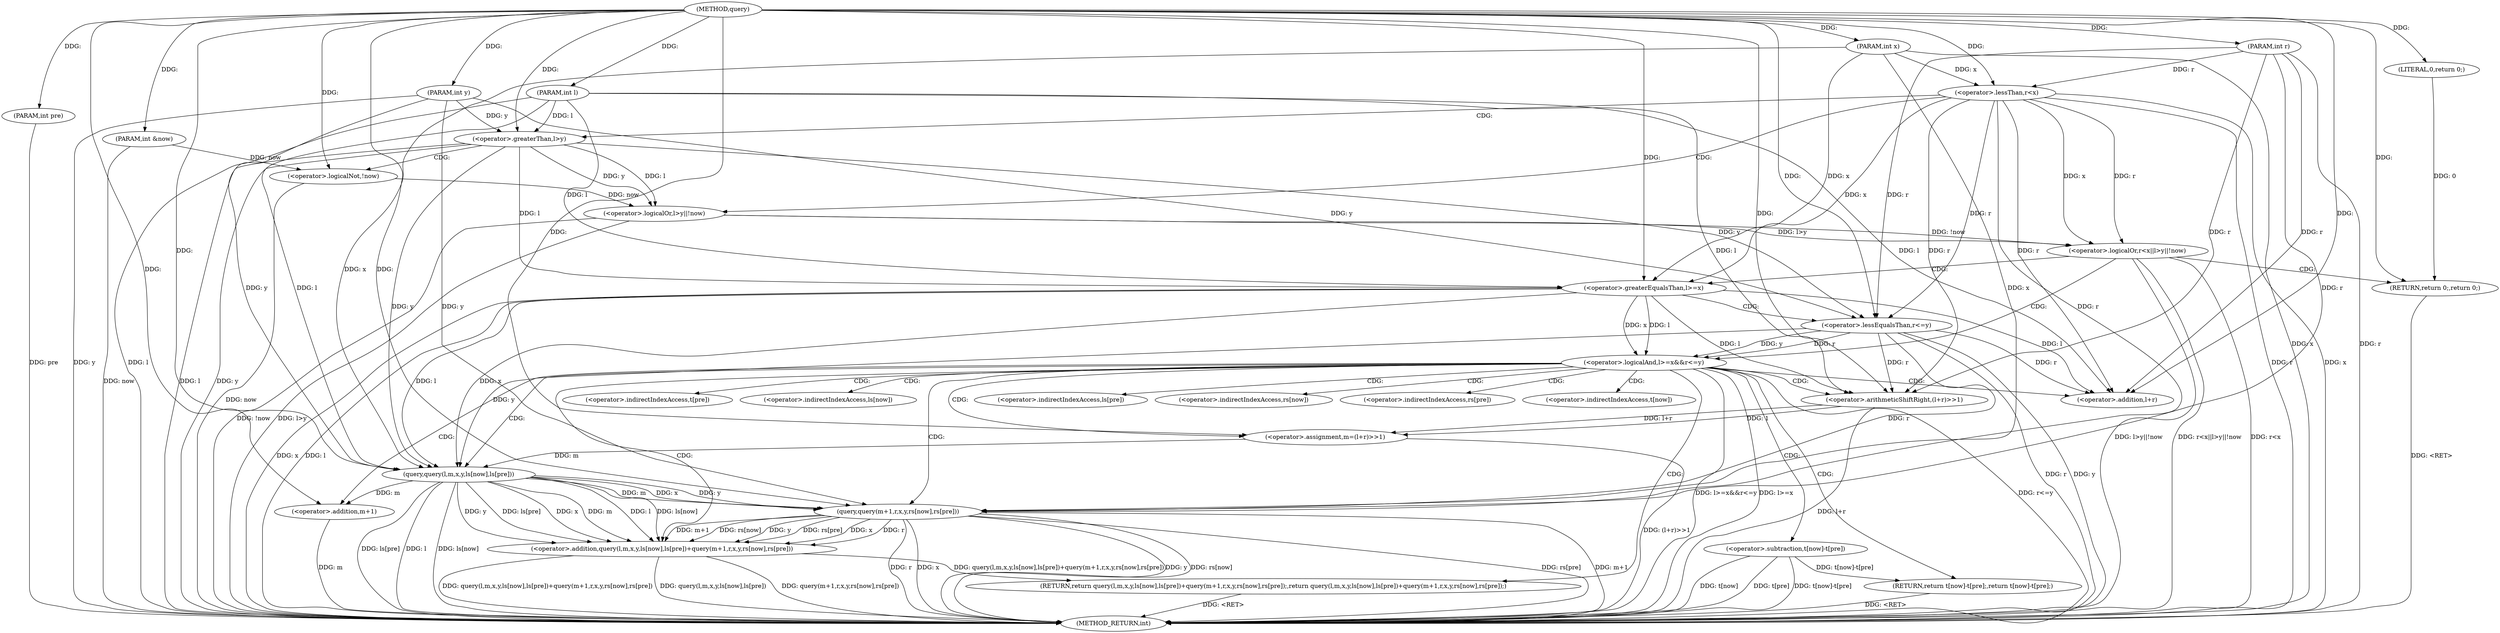 digraph "query" {  
"1000443" [label = "(METHOD,query)" ]
"1000514" [label = "(METHOD_RETURN,int)" ]
"1000444" [label = "(PARAM,int l)" ]
"1000445" [label = "(PARAM,int r)" ]
"1000446" [label = "(PARAM,int x)" ]
"1000447" [label = "(PARAM,int y)" ]
"1000448" [label = "(PARAM,int &now)" ]
"1000449" [label = "(PARAM,int pre)" ]
"1000481" [label = "(<operator>.assignment,m=(l+r)>>1)" ]
"1000488" [label = "(RETURN,return query(l,m,x,y,ls[now],ls[pre])+query(m+1,r,x,y,rs[now],rs[pre]);,return query(l,m,x,y,ls[now],ls[pre])+query(m+1,r,x,y,rs[now],rs[pre]);)" ]
"1000452" [label = "(<operator>.logicalOr,r<x||l>y||!now)" ]
"1000462" [label = "(RETURN,return 0;,return 0;)" ]
"1000465" [label = "(<operator>.logicalAnd,l>=x&&r<=y)" ]
"1000472" [label = "(RETURN,return t[now]-t[pre];,return t[now]-t[pre];)" ]
"1000489" [label = "(<operator>.addition,query(l,m,x,y,ls[now],ls[pre])+query(m+1,r,x,y,rs[now],rs[pre]))" ]
"1000463" [label = "(LITERAL,0,return 0;)" ]
"1000473" [label = "(<operator>.subtraction,t[now]-t[pre])" ]
"1000483" [label = "(<operator>.arithmeticShiftRight,(l+r)>>1)" ]
"1000453" [label = "(<operator>.lessThan,r<x)" ]
"1000456" [label = "(<operator>.logicalOr,l>y||!now)" ]
"1000466" [label = "(<operator>.greaterEqualsThan,l>=x)" ]
"1000469" [label = "(<operator>.lessEqualsThan,r<=y)" ]
"1000484" [label = "(<operator>.addition,l+r)" ]
"1000490" [label = "(query,query(l,m,x,y,ls[now],ls[pre]))" ]
"1000501" [label = "(query,query(m+1,r,x,y,rs[now],rs[pre]))" ]
"1000457" [label = "(<operator>.greaterThan,l>y)" ]
"1000460" [label = "(<operator>.logicalNot,!now)" ]
"1000502" [label = "(<operator>.addition,m+1)" ]
"1000474" [label = "(<operator>.indirectIndexAccess,t[now])" ]
"1000477" [label = "(<operator>.indirectIndexAccess,t[pre])" ]
"1000495" [label = "(<operator>.indirectIndexAccess,ls[now])" ]
"1000498" [label = "(<operator>.indirectIndexAccess,ls[pre])" ]
"1000508" [label = "(<operator>.indirectIndexAccess,rs[now])" ]
"1000511" [label = "(<operator>.indirectIndexAccess,rs[pre])" ]
  "1000488" -> "1000514"  [ label = "DDG: <RET>"] 
  "1000462" -> "1000514"  [ label = "DDG: <RET>"] 
  "1000444" -> "1000514"  [ label = "DDG: l"] 
  "1000445" -> "1000514"  [ label = "DDG: r"] 
  "1000446" -> "1000514"  [ label = "DDG: x"] 
  "1000447" -> "1000514"  [ label = "DDG: y"] 
  "1000448" -> "1000514"  [ label = "DDG: now"] 
  "1000449" -> "1000514"  [ label = "DDG: pre"] 
  "1000453" -> "1000514"  [ label = "DDG: r"] 
  "1000453" -> "1000514"  [ label = "DDG: x"] 
  "1000452" -> "1000514"  [ label = "DDG: r<x"] 
  "1000457" -> "1000514"  [ label = "DDG: l"] 
  "1000457" -> "1000514"  [ label = "DDG: y"] 
  "1000456" -> "1000514"  [ label = "DDG: l>y"] 
  "1000460" -> "1000514"  [ label = "DDG: now"] 
  "1000456" -> "1000514"  [ label = "DDG: !now"] 
  "1000452" -> "1000514"  [ label = "DDG: l>y||!now"] 
  "1000452" -> "1000514"  [ label = "DDG: r<x||l>y||!now"] 
  "1000466" -> "1000514"  [ label = "DDG: l"] 
  "1000466" -> "1000514"  [ label = "DDG: x"] 
  "1000465" -> "1000514"  [ label = "DDG: l>=x"] 
  "1000469" -> "1000514"  [ label = "DDG: r"] 
  "1000469" -> "1000514"  [ label = "DDG: y"] 
  "1000465" -> "1000514"  [ label = "DDG: r<=y"] 
  "1000465" -> "1000514"  [ label = "DDG: l>=x&&r<=y"] 
  "1000483" -> "1000514"  [ label = "DDG: l+r"] 
  "1000481" -> "1000514"  [ label = "DDG: (l+r)>>1"] 
  "1000490" -> "1000514"  [ label = "DDG: l"] 
  "1000490" -> "1000514"  [ label = "DDG: ls[now]"] 
  "1000490" -> "1000514"  [ label = "DDG: ls[pre]"] 
  "1000489" -> "1000514"  [ label = "DDG: query(l,m,x,y,ls[now],ls[pre])"] 
  "1000502" -> "1000514"  [ label = "DDG: m"] 
  "1000501" -> "1000514"  [ label = "DDG: m+1"] 
  "1000501" -> "1000514"  [ label = "DDG: r"] 
  "1000501" -> "1000514"  [ label = "DDG: x"] 
  "1000501" -> "1000514"  [ label = "DDG: y"] 
  "1000501" -> "1000514"  [ label = "DDG: rs[now]"] 
  "1000501" -> "1000514"  [ label = "DDG: rs[pre]"] 
  "1000489" -> "1000514"  [ label = "DDG: query(m+1,r,x,y,rs[now],rs[pre])"] 
  "1000489" -> "1000514"  [ label = "DDG: query(l,m,x,y,ls[now],ls[pre])+query(m+1,r,x,y,rs[now],rs[pre])"] 
  "1000473" -> "1000514"  [ label = "DDG: t[now]"] 
  "1000473" -> "1000514"  [ label = "DDG: t[pre]"] 
  "1000473" -> "1000514"  [ label = "DDG: t[now]-t[pre]"] 
  "1000472" -> "1000514"  [ label = "DDG: <RET>"] 
  "1000443" -> "1000444"  [ label = "DDG: "] 
  "1000443" -> "1000445"  [ label = "DDG: "] 
  "1000443" -> "1000446"  [ label = "DDG: "] 
  "1000443" -> "1000447"  [ label = "DDG: "] 
  "1000443" -> "1000448"  [ label = "DDG: "] 
  "1000443" -> "1000449"  [ label = "DDG: "] 
  "1000483" -> "1000481"  [ label = "DDG: l+r"] 
  "1000483" -> "1000481"  [ label = "DDG: 1"] 
  "1000489" -> "1000488"  [ label = "DDG: query(l,m,x,y,ls[now],ls[pre])+query(m+1,r,x,y,rs[now],rs[pre])"] 
  "1000463" -> "1000462"  [ label = "DDG: 0"] 
  "1000443" -> "1000462"  [ label = "DDG: "] 
  "1000473" -> "1000472"  [ label = "DDG: t[now]-t[pre]"] 
  "1000443" -> "1000481"  [ label = "DDG: "] 
  "1000490" -> "1000489"  [ label = "DDG: l"] 
  "1000490" -> "1000489"  [ label = "DDG: ls[now]"] 
  "1000490" -> "1000489"  [ label = "DDG: y"] 
  "1000490" -> "1000489"  [ label = "DDG: ls[pre]"] 
  "1000490" -> "1000489"  [ label = "DDG: x"] 
  "1000490" -> "1000489"  [ label = "DDG: m"] 
  "1000501" -> "1000489"  [ label = "DDG: rs[pre]"] 
  "1000501" -> "1000489"  [ label = "DDG: r"] 
  "1000501" -> "1000489"  [ label = "DDG: m+1"] 
  "1000501" -> "1000489"  [ label = "DDG: x"] 
  "1000501" -> "1000489"  [ label = "DDG: rs[now]"] 
  "1000501" -> "1000489"  [ label = "DDG: y"] 
  "1000453" -> "1000452"  [ label = "DDG: x"] 
  "1000453" -> "1000452"  [ label = "DDG: r"] 
  "1000456" -> "1000452"  [ label = "DDG: l>y"] 
  "1000456" -> "1000452"  [ label = "DDG: !now"] 
  "1000443" -> "1000463"  [ label = "DDG: "] 
  "1000466" -> "1000465"  [ label = "DDG: l"] 
  "1000466" -> "1000465"  [ label = "DDG: x"] 
  "1000469" -> "1000465"  [ label = "DDG: y"] 
  "1000469" -> "1000465"  [ label = "DDG: r"] 
  "1000466" -> "1000483"  [ label = "DDG: l"] 
  "1000444" -> "1000483"  [ label = "DDG: l"] 
  "1000443" -> "1000483"  [ label = "DDG: "] 
  "1000453" -> "1000483"  [ label = "DDG: r"] 
  "1000469" -> "1000483"  [ label = "DDG: r"] 
  "1000445" -> "1000483"  [ label = "DDG: r"] 
  "1000445" -> "1000453"  [ label = "DDG: r"] 
  "1000443" -> "1000453"  [ label = "DDG: "] 
  "1000446" -> "1000453"  [ label = "DDG: x"] 
  "1000457" -> "1000456"  [ label = "DDG: l"] 
  "1000457" -> "1000456"  [ label = "DDG: y"] 
  "1000460" -> "1000456"  [ label = "DDG: now"] 
  "1000457" -> "1000466"  [ label = "DDG: l"] 
  "1000444" -> "1000466"  [ label = "DDG: l"] 
  "1000443" -> "1000466"  [ label = "DDG: "] 
  "1000453" -> "1000466"  [ label = "DDG: x"] 
  "1000446" -> "1000466"  [ label = "DDG: x"] 
  "1000453" -> "1000469"  [ label = "DDG: r"] 
  "1000445" -> "1000469"  [ label = "DDG: r"] 
  "1000443" -> "1000469"  [ label = "DDG: "] 
  "1000457" -> "1000469"  [ label = "DDG: y"] 
  "1000447" -> "1000469"  [ label = "DDG: y"] 
  "1000466" -> "1000484"  [ label = "DDG: l"] 
  "1000444" -> "1000484"  [ label = "DDG: l"] 
  "1000443" -> "1000484"  [ label = "DDG: "] 
  "1000453" -> "1000484"  [ label = "DDG: r"] 
  "1000469" -> "1000484"  [ label = "DDG: r"] 
  "1000445" -> "1000484"  [ label = "DDG: r"] 
  "1000444" -> "1000490"  [ label = "DDG: l"] 
  "1000443" -> "1000490"  [ label = "DDG: "] 
  "1000466" -> "1000490"  [ label = "DDG: l"] 
  "1000457" -> "1000490"  [ label = "DDG: y"] 
  "1000469" -> "1000490"  [ label = "DDG: y"] 
  "1000447" -> "1000490"  [ label = "DDG: y"] 
  "1000466" -> "1000490"  [ label = "DDG: x"] 
  "1000446" -> "1000490"  [ label = "DDG: x"] 
  "1000481" -> "1000490"  [ label = "DDG: m"] 
  "1000443" -> "1000501"  [ label = "DDG: "] 
  "1000490" -> "1000501"  [ label = "DDG: m"] 
  "1000445" -> "1000501"  [ label = "DDG: r"] 
  "1000453" -> "1000501"  [ label = "DDG: r"] 
  "1000469" -> "1000501"  [ label = "DDG: r"] 
  "1000490" -> "1000501"  [ label = "DDG: x"] 
  "1000446" -> "1000501"  [ label = "DDG: x"] 
  "1000490" -> "1000501"  [ label = "DDG: y"] 
  "1000447" -> "1000501"  [ label = "DDG: y"] 
  "1000444" -> "1000457"  [ label = "DDG: l"] 
  "1000443" -> "1000457"  [ label = "DDG: "] 
  "1000447" -> "1000457"  [ label = "DDG: y"] 
  "1000448" -> "1000460"  [ label = "DDG: now"] 
  "1000443" -> "1000460"  [ label = "DDG: "] 
  "1000490" -> "1000502"  [ label = "DDG: m"] 
  "1000443" -> "1000502"  [ label = "DDG: "] 
  "1000452" -> "1000465"  [ label = "CDG: "] 
  "1000452" -> "1000466"  [ label = "CDG: "] 
  "1000452" -> "1000462"  [ label = "CDG: "] 
  "1000465" -> "1000483"  [ label = "CDG: "] 
  "1000465" -> "1000508"  [ label = "CDG: "] 
  "1000465" -> "1000474"  [ label = "CDG: "] 
  "1000465" -> "1000473"  [ label = "CDG: "] 
  "1000465" -> "1000490"  [ label = "CDG: "] 
  "1000465" -> "1000488"  [ label = "CDG: "] 
  "1000465" -> "1000495"  [ label = "CDG: "] 
  "1000465" -> "1000498"  [ label = "CDG: "] 
  "1000465" -> "1000477"  [ label = "CDG: "] 
  "1000465" -> "1000501"  [ label = "CDG: "] 
  "1000465" -> "1000484"  [ label = "CDG: "] 
  "1000465" -> "1000502"  [ label = "CDG: "] 
  "1000465" -> "1000472"  [ label = "CDG: "] 
  "1000465" -> "1000481"  [ label = "CDG: "] 
  "1000465" -> "1000511"  [ label = "CDG: "] 
  "1000465" -> "1000489"  [ label = "CDG: "] 
  "1000453" -> "1000456"  [ label = "CDG: "] 
  "1000453" -> "1000457"  [ label = "CDG: "] 
  "1000466" -> "1000469"  [ label = "CDG: "] 
  "1000457" -> "1000460"  [ label = "CDG: "] 
}

